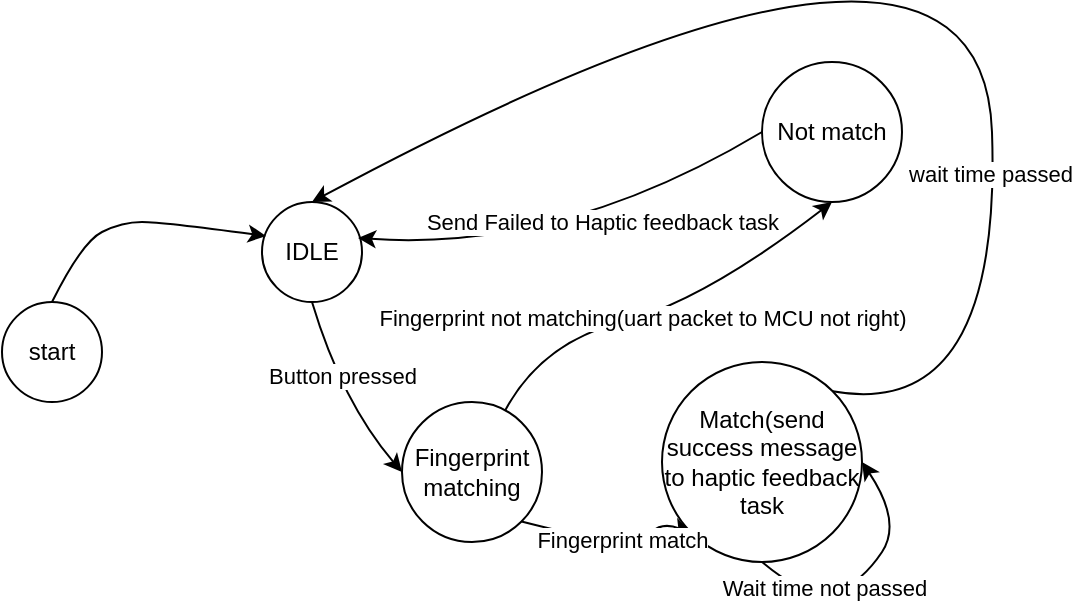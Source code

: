 <mxfile version="26.1.1">
  <diagram name="第 1 页" id="JLP-QVXduMYiQAhYhXaz">
    <mxGraphModel dx="1410" dy="774" grid="1" gridSize="10" guides="1" tooltips="1" connect="1" arrows="1" fold="1" page="1" pageScale="1" pageWidth="827" pageHeight="1169" math="0" shadow="0">
      <root>
        <mxCell id="0" />
        <mxCell id="1" parent="0" />
        <mxCell id="sU2knNB_B-pGH0bVqP-2-1" value="start" style="ellipse;whiteSpace=wrap;html=1;aspect=fixed;" vertex="1" parent="1">
          <mxGeometry x="60" y="300" width="50" height="50" as="geometry" />
        </mxCell>
        <mxCell id="sU2knNB_B-pGH0bVqP-2-2" value="IDLE" style="ellipse;whiteSpace=wrap;html=1;aspect=fixed;" vertex="1" parent="1">
          <mxGeometry x="190" y="250" width="50" height="50" as="geometry" />
        </mxCell>
        <mxCell id="sU2knNB_B-pGH0bVqP-2-5" value="" style="curved=1;endArrow=classic;html=1;rounded=0;exitX=0.5;exitY=0;exitDx=0;exitDy=0;entryX=0.04;entryY=0.34;entryDx=0;entryDy=0;entryPerimeter=0;" edge="1" parent="1" source="sU2knNB_B-pGH0bVqP-2-1" target="sU2knNB_B-pGH0bVqP-2-2">
          <mxGeometry width="50" height="50" relative="1" as="geometry">
            <mxPoint x="50" y="270" as="sourcePoint" />
            <mxPoint x="100" y="220" as="targetPoint" />
            <Array as="points">
              <mxPoint x="100" y="270" />
              <mxPoint x="120" y="260" />
              <mxPoint x="140" y="260" />
            </Array>
          </mxGeometry>
        </mxCell>
        <mxCell id="sU2knNB_B-pGH0bVqP-2-7" value="Fingerprint matching" style="ellipse;whiteSpace=wrap;html=1;aspect=fixed;" vertex="1" parent="1">
          <mxGeometry x="260" y="350" width="70" height="70" as="geometry" />
        </mxCell>
        <mxCell id="sU2knNB_B-pGH0bVqP-2-9" value="" style="curved=1;endArrow=classic;html=1;rounded=0;exitX=0.5;exitY=1;exitDx=0;exitDy=0;entryX=0;entryY=0.5;entryDx=0;entryDy=0;" edge="1" parent="1" source="sU2knNB_B-pGH0bVqP-2-2" target="sU2knNB_B-pGH0bVqP-2-7">
          <mxGeometry width="50" height="50" relative="1" as="geometry">
            <mxPoint x="100" y="460" as="sourcePoint" />
            <mxPoint x="140" y="510" as="targetPoint" />
            <Array as="points">
              <mxPoint x="230" y="350" />
            </Array>
          </mxGeometry>
        </mxCell>
        <mxCell id="sU2knNB_B-pGH0bVqP-2-10" value="Button pressed" style="edgeLabel;html=1;align=center;verticalAlign=middle;resizable=0;points=[];" vertex="1" connectable="0" parent="sU2knNB_B-pGH0bVqP-2-9">
          <mxGeometry x="-0.198" y="4" relative="1" as="geometry">
            <mxPoint as="offset" />
          </mxGeometry>
        </mxCell>
        <mxCell id="sU2knNB_B-pGH0bVqP-2-11" value="Match(send success message to haptic feedback task" style="ellipse;whiteSpace=wrap;html=1;aspect=fixed;" vertex="1" parent="1">
          <mxGeometry x="390" y="330" width="100" height="100" as="geometry" />
        </mxCell>
        <mxCell id="sU2knNB_B-pGH0bVqP-2-12" value="Not match" style="ellipse;whiteSpace=wrap;html=1;aspect=fixed;" vertex="1" parent="1">
          <mxGeometry x="440" y="180" width="70" height="70" as="geometry" />
        </mxCell>
        <mxCell id="sU2knNB_B-pGH0bVqP-2-15" value="" style="curved=1;endArrow=classic;html=1;rounded=0;exitX=1;exitY=1;exitDx=0;exitDy=0;entryX=0;entryY=1;entryDx=0;entryDy=0;" edge="1" parent="1" source="sU2knNB_B-pGH0bVqP-2-7" target="sU2knNB_B-pGH0bVqP-2-11">
          <mxGeometry width="50" height="50" relative="1" as="geometry">
            <mxPoint x="330" y="400" as="sourcePoint" />
            <mxPoint x="375" y="485" as="targetPoint" />
            <Array as="points">
              <mxPoint x="360" y="420" />
              <mxPoint x="380" y="420" />
              <mxPoint x="390" y="410" />
            </Array>
          </mxGeometry>
        </mxCell>
        <mxCell id="sU2knNB_B-pGH0bVqP-2-21" value="Fingerprint match" style="edgeLabel;html=1;align=center;verticalAlign=middle;resizable=0;points=[];" vertex="1" connectable="0" parent="sU2knNB_B-pGH0bVqP-2-15">
          <mxGeometry x="0.129" y="1" relative="1" as="geometry">
            <mxPoint as="offset" />
          </mxGeometry>
        </mxCell>
        <mxCell id="sU2knNB_B-pGH0bVqP-2-19" value="" style="curved=1;endArrow=classic;html=1;rounded=0;entryX=0.5;entryY=1;entryDx=0;entryDy=0;" edge="1" parent="1" source="sU2knNB_B-pGH0bVqP-2-7" target="sU2knNB_B-pGH0bVqP-2-12">
          <mxGeometry width="50" height="50" relative="1" as="geometry">
            <mxPoint x="280" y="320" as="sourcePoint" />
            <mxPoint x="330" y="270" as="targetPoint" />
            <Array as="points">
              <mxPoint x="330" y="320" />
              <mxPoint x="410" y="300" />
            </Array>
          </mxGeometry>
        </mxCell>
        <mxCell id="sU2knNB_B-pGH0bVqP-2-20" value="Fingerprint not matching(uart packet to MCU not right)" style="edgeLabel;html=1;align=center;verticalAlign=middle;resizable=0;points=[];" vertex="1" connectable="0" parent="sU2knNB_B-pGH0bVqP-2-19">
          <mxGeometry x="-0.113" relative="1" as="geometry">
            <mxPoint as="offset" />
          </mxGeometry>
        </mxCell>
        <mxCell id="sU2knNB_B-pGH0bVqP-2-22" value="" style="curved=1;endArrow=classic;html=1;rounded=0;exitX=0;exitY=0.5;exitDx=0;exitDy=0;entryX=0.96;entryY=0.36;entryDx=0;entryDy=0;entryPerimeter=0;" edge="1" parent="1" source="sU2knNB_B-pGH0bVqP-2-12" target="sU2knNB_B-pGH0bVqP-2-2">
          <mxGeometry width="50" height="50" relative="1" as="geometry">
            <mxPoint x="350" y="220" as="sourcePoint" />
            <mxPoint x="400" y="170" as="targetPoint" />
            <Array as="points">
              <mxPoint x="340" y="275" />
            </Array>
          </mxGeometry>
        </mxCell>
        <mxCell id="sU2knNB_B-pGH0bVqP-2-23" value="Send Failed to Haptic feedback task" style="edgeLabel;html=1;align=center;verticalAlign=middle;resizable=0;points=[];" vertex="1" connectable="0" parent="sU2knNB_B-pGH0bVqP-2-22">
          <mxGeometry x="-0.379" y="-11" relative="1" as="geometry">
            <mxPoint x="-16" y="19" as="offset" />
          </mxGeometry>
        </mxCell>
        <mxCell id="sU2knNB_B-pGH0bVqP-2-24" value="" style="curved=1;endArrow=classic;html=1;rounded=0;exitX=0.5;exitY=1;exitDx=0;exitDy=0;entryX=1;entryY=0.5;entryDx=0;entryDy=0;" edge="1" parent="1" source="sU2knNB_B-pGH0bVqP-2-11" target="sU2knNB_B-pGH0bVqP-2-11">
          <mxGeometry width="50" height="50" relative="1" as="geometry">
            <mxPoint x="446" y="400.98" as="sourcePoint" />
            <mxPoint x="474" y="365" as="targetPoint" />
            <Array as="points">
              <mxPoint x="464" y="450" />
              <mxPoint x="490" y="440" />
              <mxPoint x="510" y="410" />
            </Array>
          </mxGeometry>
        </mxCell>
        <mxCell id="sU2knNB_B-pGH0bVqP-2-25" value="Wait time not passed" style="edgeLabel;html=1;align=center;verticalAlign=middle;resizable=0;points=[];" vertex="1" connectable="0" parent="sU2knNB_B-pGH0bVqP-2-24">
          <mxGeometry x="-0.393" y="4" relative="1" as="geometry">
            <mxPoint as="offset" />
          </mxGeometry>
        </mxCell>
        <mxCell id="sU2knNB_B-pGH0bVqP-2-26" value="" style="curved=1;endArrow=classic;html=1;rounded=0;exitX=1;exitY=0;exitDx=0;exitDy=0;entryX=0.5;entryY=0;entryDx=0;entryDy=0;" edge="1" parent="1" source="sU2knNB_B-pGH0bVqP-2-11" target="sU2knNB_B-pGH0bVqP-2-2">
          <mxGeometry width="50" height="50" relative="1" as="geometry">
            <mxPoint x="510" y="360" as="sourcePoint" />
            <mxPoint x="560" y="310" as="targetPoint" />
            <Array as="points">
              <mxPoint x="560" y="360" />
              <mxPoint x="550" y="70" />
            </Array>
          </mxGeometry>
        </mxCell>
        <mxCell id="sU2knNB_B-pGH0bVqP-2-27" value="wait time passed" style="edgeLabel;html=1;align=center;verticalAlign=middle;resizable=0;points=[];" vertex="1" connectable="0" parent="sU2knNB_B-pGH0bVqP-2-26">
          <mxGeometry x="-0.445" y="2" relative="1" as="geometry">
            <mxPoint as="offset" />
          </mxGeometry>
        </mxCell>
      </root>
    </mxGraphModel>
  </diagram>
</mxfile>
